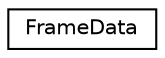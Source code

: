 digraph "Graphical Class Hierarchy"
{
 // INTERACTIVE_SVG=YES
  edge [fontname="Helvetica",fontsize="10",labelfontname="Helvetica",labelfontsize="10"];
  node [fontname="Helvetica",fontsize="10",shape=record];
  rankdir="LR";
  Node1 [label="FrameData",height=0.2,width=0.4,color="black", fillcolor="white", style="filled",URL="$d1/d50/class_frame_data.html",tooltip="A class to store any data related to the current frame. "];
}
